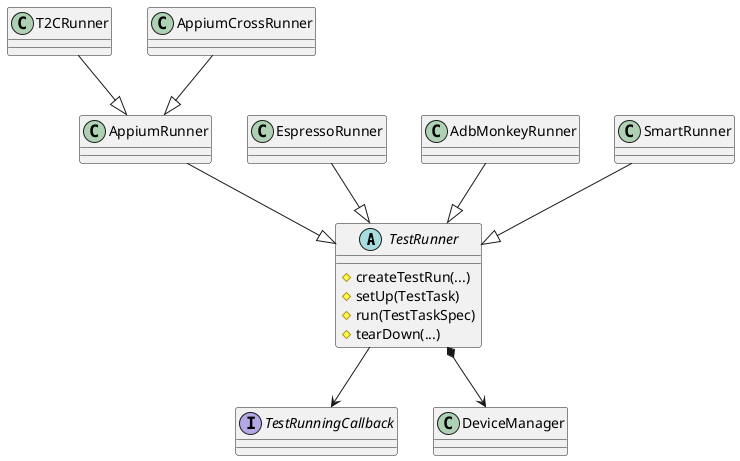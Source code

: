 @startuml test_runners_classes
abstract class TestRunner {
    #createTestRun(...)
    #setUp(TestTask)
    #run(TestTaskSpec)
    #tearDown(...)
}
interface TestRunningCallback

AppiumRunner --|> TestRunner
EspressoRunner --|> TestRunner
AdbMonkeyRunner --|> TestRunner
T2CRunner --|> AppiumRunner
SmartRunner --|> TestRunner

TestRunner --> TestRunningCallback

TestRunner *--> DeviceManager

AppiumCrossRunner --|> AppiumRunner
@enduml

@startuml running_sequence
AgentWebSocketClientService -> TestTaskEngineService :runTestTask(TestTaskSpec)
activate TestTaskEngineService
TestTaskEngineService -> TestTaskEngineService: chooseDevices
TestTaskEngineService -> TestTask: convertToTestTask(static)

TestTaskEngineService -> DeviceTaskControlExecutor: runForAllDeviceAsync
activate DeviceTaskControlExecutor



DeviceTaskControlExecutor --> TestThreadPool.Executor: execute
activate TestThreadPool.Executor

DeviceTaskControlExecutor -> TestTaskEngineService
deactivate DeviceTaskControlExecutor

TestTaskEngineService -> AgentWebSocketClientService
deactivate TestTaskEngineService

participant DeviceTask
TestThreadPool.Executor -> DeviceTask: doTask
activate DeviceTask
DeviceTask -> TestRunner: runTestOnDevice
activate TestRunner
TestRunner -> DeviceTask
deactivate TestRunner
DeviceTask -> TestThreadPool.Executor
deactivate DeviceTask

TestThreadPool.Executor -> TaskCompletion: onComplete
activate TaskCompletion

TaskCompletion -> TestRunningCallback: onAllComplete
activate TestRunningCallback

TestRunningCallback -> TaskCompletion
deactivate TestRunningCallback

TaskCompletion -> TestThreadPool.Executor
deactivate TaskCompletion

@enduml

@startjson
{
    "fileSetId": "006b6ec7-52f9-45c7-84ad-419fc4315134",
    "pkgName": "com.microsoft.appmanager",
    "runningType": "APPIUM_CROSS",
    "testSuiteClass": "com.microsoft.appmanager.longhaultest.suites.SurfaceSmokeTestSuite",
    "deviceIdentifier": "55d93bc7-4d1d-4749-b493-a9de063a8a66",
    "groupTestType": "SINGLE",
    "maxStepCount": "",
    "deviceTestCount": "",
    "testTimeOutSec": "",
    "deviceActions":{
        "setUp":[{
            "deviceType":"Android",
            "method":"setProperty",
            "args": ["log.tag.WelcomeScreen","Verbose"]
        },
        {
            "deviceType":"Android",
            "method":"setProperty",
            "args": ["log.tag.WelcomeScreen","Verbose"]
        },
        {
            "deviceType":"Android",
            "method":"setDefaultLauncher",
            "args": ["com.android.launcher3.DefaultLauncherApp"]
        }],
        "tearDown":[{
            "deviceType":"Android",
            "method":"setProperty",
            "args": ["log.tag.WelcomeScreen","-"]
        }]
     },
    "testRunArgs": {
        "enableScreenRecord": false,
        "testInterval": 5000,
        "runtimeUpLimit": 1,
        "recordLatency": true,
        "recordMemory": true,
        "databaseUsername": "teams",
        "databasePassword": "***********",
        "ypcVersion": "1.22112.32.0",
        "oem": "Surface",
        "isReset": false
    },
    "frameworkType": "JUnit4",
    "testRunnerName": "androidx.test.runner.AndroidJUnitRunner"
}
@endjson

@startuml design
abstract class Runner
interface TestRunnerListener {
    onTestCaseStart()
    onTestRunStart()
    onTestSuiteStart()
    onTestCaseEnd()
    onTestRunEnd()
    onTestSuiteEnd()
}

Runner *--> TestRunnerListener
@enduml

@startuml test_objects

entity (TestTaskSpec)
entity (TestTask)
entity (TestRun)
entity (AndroidTestUnit)


TestTaskSpec -- TestTask: is mapped to
TestTask *--> TestRun: contain a list of
TestRun *--> AndroidTestUnit: contain a list of
@enduml

@startuml test_objects

entity (TestTaskSpec)
entity (TestTask)
entity (DeviceTestResult)
entity (TestUnitResult)
entity (AgentDeviceManager)
entity (DeviceManager)
entity (TestDevice)
entity (DevicePair)

AgentDeviceManager *--> DeviceManager
DeviceManager *--> TestDevice

DevicePair *-u-> TestDevice

TestTask ... TestDevice: is running on

TestTaskSpec -- TestTask: is mapped to
TestTaskSpec -- TargetedTestDeviceList: contains a list of
TestTask *--> DeviceTestResult: contain a list of
DeviceTestResult *--> TestUnitResult: contain a list of
@enduml